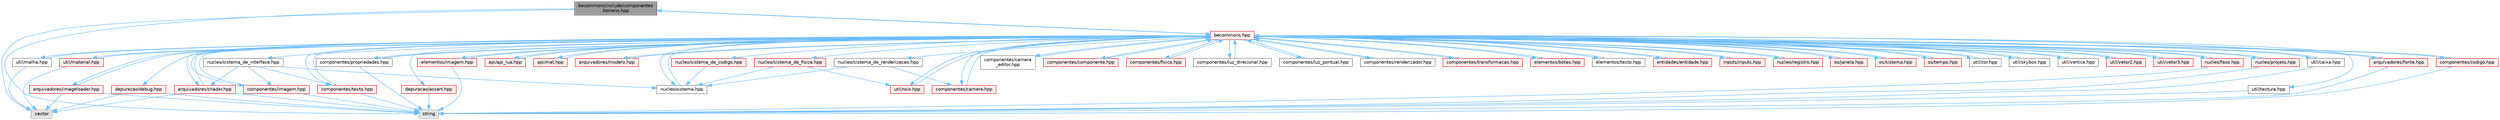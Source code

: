 digraph "becommons/include/componentes/terreno.hpp"
{
 // LATEX_PDF_SIZE
  bgcolor="transparent";
  edge [fontname=Helvetica,fontsize=10,labelfontname=Helvetica,labelfontsize=10];
  node [fontname=Helvetica,fontsize=10,shape=box,height=0.2,width=0.4];
  Node1 [id="Node000001",label="becommons/include/componentes\l/terreno.hpp",height=0.2,width=0.4,color="gray40", fillcolor="grey60", style="filled", fontcolor="black",tooltip=" "];
  Node1 -> Node2 [id="edge1_Node000001_Node000002",color="steelblue1",style="solid",tooltip=" "];
  Node2 [id="Node000002",label="vector",height=0.2,width=0.4,color="grey60", fillcolor="#E0E0E0", style="filled",tooltip=" "];
  Node1 -> Node3 [id="edge2_Node000001_Node000003",color="steelblue1",style="solid",tooltip=" "];
  Node3 [id="Node000003",label="string",height=0.2,width=0.4,color="grey60", fillcolor="#E0E0E0", style="filled",tooltip=" "];
  Node1 -> Node4 [id="edge3_Node000001_Node000004",color="steelblue1",style="solid",tooltip=" "];
  Node4 [id="Node000004",label="becommons.hpp",height=0.2,width=0.4,color="red", fillcolor="#FFF0F0", style="filled",URL="$becommons_8hpp.html",tooltip=" "];
  Node4 -> Node5 [id="edge4_Node000004_Node000005",color="steelblue1",style="solid",tooltip=" "];
  Node5 [id="Node000005",label="api/api_lua.hpp",height=0.2,width=0.4,color="red", fillcolor="#FFF0F0", style="filled",URL="$api__lua_8hpp.html",tooltip="Gerencia a configuração do luabridge para api lua."];
  Node5 -> Node4 [id="edge5_Node000005_Node000004",color="steelblue1",style="solid",tooltip=" "];
  Node4 -> Node10 [id="edge6_Node000004_Node000010",color="steelblue1",style="solid",tooltip=" "];
  Node10 [id="Node000010",label="api/mat.hpp",height=0.2,width=0.4,color="red", fillcolor="#FFF0F0", style="filled",URL="$mat_8hpp.html",tooltip="Gerencia funçoes matemáticas."];
  Node10 -> Node4 [id="edge7_Node000010_Node000004",color="steelblue1",style="solid",tooltip=" "];
  Node4 -> Node13 [id="edge8_Node000004_Node000013",color="steelblue1",style="solid",tooltip=" "];
  Node13 [id="Node000013",label="arquivadores/fonte.hpp",height=0.2,width=0.4,color="red", fillcolor="#FFF0F0", style="filled",URL="$fonte_8hpp.html",tooltip="Define estruturas básicas para renderização de textos."];
  Node13 -> Node3 [id="edge9_Node000013_Node000003",color="steelblue1",style="solid",tooltip=" "];
  Node13 -> Node4 [id="edge10_Node000013_Node000004",color="steelblue1",style="solid",tooltip=" "];
  Node4 -> Node17 [id="edge11_Node000004_Node000017",color="steelblue1",style="solid",tooltip=" "];
  Node17 [id="Node000017",label="arquivadores/imageloader.hpp",height=0.2,width=0.4,color="red", fillcolor="#FFF0F0", style="filled",URL="$imageloader_8hpp.html",tooltip="Gerencia as imagems/texturas carregadas na engine."];
  Node17 -> Node3 [id="edge12_Node000017_Node000003",color="steelblue1",style="solid",tooltip=" "];
  Node17 -> Node2 [id="edge13_Node000017_Node000002",color="steelblue1",style="solid",tooltip=" "];
  Node17 -> Node4 [id="edge14_Node000017_Node000004",color="steelblue1",style="solid",tooltip=" "];
  Node4 -> Node22 [id="edge15_Node000004_Node000022",color="steelblue1",style="solid",tooltip=" "];
  Node22 [id="Node000022",label="arquivadores/modelo.hpp",height=0.2,width=0.4,color="red", fillcolor="#FFF0F0", style="filled",URL="$modelo_8hpp.html",tooltip="Carrega um modelo usando a biblioteca assimp com base em um diretório."];
  Node22 -> Node4 [id="edge16_Node000022_Node000004",color="steelblue1",style="solid",tooltip=" "];
  Node4 -> Node24 [id="edge17_Node000004_Node000024",color="steelblue1",style="solid",tooltip=" "];
  Node24 [id="Node000024",label="arquivadores/shader.hpp",height=0.2,width=0.4,color="red", fillcolor="#FFF0F0", style="filled",URL="$shader_8hpp.html",tooltip="Gerencia os shaders GLSL."];
  Node24 -> Node3 [id="edge18_Node000024_Node000003",color="steelblue1",style="solid",tooltip=" "];
  Node24 -> Node2 [id="edge19_Node000024_Node000002",color="steelblue1",style="solid",tooltip=" "];
  Node24 -> Node4 [id="edge20_Node000024_Node000004",color="steelblue1",style="solid",tooltip=" "];
  Node4 -> Node30 [id="edge21_Node000004_Node000030",color="steelblue1",style="solid",tooltip=" "];
  Node30 [id="Node000030",label="componentes/camera.hpp",height=0.2,width=0.4,color="red", fillcolor="#FFF0F0", style="filled",URL="$camera_8hpp.html",tooltip="Estrutura básica de câmera."];
  Node30 -> Node4 [id="edge22_Node000030_Node000004",color="steelblue1",style="solid",tooltip=" "];
  Node4 -> Node33 [id="edge23_Node000004_Node000033",color="steelblue1",style="solid",tooltip=" "];
  Node33 [id="Node000033",label="componentes/camera\l_editor.hpp",height=0.2,width=0.4,color="grey40", fillcolor="white", style="filled",URL="$camera__editor_8hpp.html",tooltip=" "];
  Node33 -> Node4 [id="edge24_Node000033_Node000004",color="steelblue1",style="solid",tooltip=" "];
  Node4 -> Node34 [id="edge25_Node000004_Node000034",color="steelblue1",style="solid",tooltip=" "];
  Node34 [id="Node000034",label="componentes/codigo.hpp",height=0.2,width=0.4,color="red", fillcolor="#FFF0F0", style="filled",URL="$codigo_8hpp.html",tooltip="Componente de código para entidades ECS."];
  Node34 -> Node3 [id="edge26_Node000034_Node000003",color="steelblue1",style="solid",tooltip=" "];
  Node34 -> Node4 [id="edge27_Node000034_Node000004",color="steelblue1",style="solid",tooltip=" "];
  Node4 -> Node36 [id="edge28_Node000004_Node000036",color="steelblue1",style="solid",tooltip=" "];
  Node36 [id="Node000036",label="componentes/componente.hpp",height=0.2,width=0.4,color="red", fillcolor="#FFF0F0", style="filled",URL="$componente_8hpp.html",tooltip="Estrutura base para componetes."];
  Node36 -> Node4 [id="edge29_Node000036_Node000004",color="steelblue1",style="solid",tooltip=" "];
  Node4 -> Node41 [id="edge30_Node000004_Node000041",color="steelblue1",style="solid",tooltip=" "];
  Node41 [id="Node000041",label="componentes/fisica.hpp",height=0.2,width=0.4,color="red", fillcolor="#FFF0F0", style="filled",URL="$fisica_8hpp.html",tooltip="Componente de física para entidades ECS."];
  Node41 -> Node4 [id="edge31_Node000041_Node000004",color="steelblue1",style="solid",tooltip=" "];
  Node4 -> Node42 [id="edge32_Node000004_Node000042",color="steelblue1",style="solid",tooltip=" "];
  Node42 [id="Node000042",label="componentes/imagem.hpp",height=0.2,width=0.4,color="red", fillcolor="#FFF0F0", style="filled",URL="$componentes_2imagem_8hpp.html",tooltip=" "];
  Node42 -> Node3 [id="edge33_Node000042_Node000003",color="steelblue1",style="solid",tooltip=" "];
  Node42 -> Node4 [id="edge34_Node000042_Node000004",color="steelblue1",style="solid",tooltip=" "];
  Node4 -> Node43 [id="edge35_Node000004_Node000043",color="steelblue1",style="solid",tooltip=" "];
  Node43 [id="Node000043",label="componentes/luz_direcional.hpp",height=0.2,width=0.4,color="grey40", fillcolor="white", style="filled",URL="$luz__direcional_8hpp.html",tooltip=" "];
  Node43 -> Node4 [id="edge36_Node000043_Node000004",color="steelblue1",style="solid",tooltip=" "];
  Node4 -> Node44 [id="edge37_Node000004_Node000044",color="steelblue1",style="solid",tooltip=" "];
  Node44 [id="Node000044",label="componentes/luz_pontual.hpp",height=0.2,width=0.4,color="grey40", fillcolor="white", style="filled",URL="$luz__pontual_8hpp.html",tooltip=" "];
  Node44 -> Node4 [id="edge38_Node000044_Node000004",color="steelblue1",style="solid",tooltip=" "];
  Node4 -> Node45 [id="edge39_Node000004_Node000045",color="steelblue1",style="solid",tooltip=" "];
  Node45 [id="Node000045",label="componentes/propriedades.hpp",height=0.2,width=0.4,color="grey40", fillcolor="white", style="filled",URL="$propriedades_8hpp.html",tooltip=" "];
  Node45 -> Node3 [id="edge40_Node000045_Node000003",color="steelblue1",style="solid",tooltip=" "];
  Node45 -> Node4 [id="edge41_Node000045_Node000004",color="steelblue1",style="solid",tooltip=" "];
  Node4 -> Node46 [id="edge42_Node000004_Node000046",color="steelblue1",style="solid",tooltip=" "];
  Node46 [id="Node000046",label="componentes/renderizador.hpp",height=0.2,width=0.4,color="grey40", fillcolor="white", style="filled",URL="$renderizador_8hpp.html",tooltip=" "];
  Node46 -> Node4 [id="edge43_Node000046_Node000004",color="steelblue1",style="solid",tooltip=" "];
  Node4 -> Node1 [id="edge44_Node000004_Node000001",color="steelblue1",style="solid",tooltip=" "];
  Node4 -> Node47 [id="edge45_Node000004_Node000047",color="steelblue1",style="solid",tooltip=" "];
  Node47 [id="Node000047",label="componentes/texto.hpp",height=0.2,width=0.4,color="red", fillcolor="#FFF0F0", style="filled",URL="$componentes_2texto_8hpp.html",tooltip=" "];
  Node47 -> Node3 [id="edge46_Node000047_Node000003",color="steelblue1",style="solid",tooltip=" "];
  Node47 -> Node4 [id="edge47_Node000047_Node000004",color="steelblue1",style="solid",tooltip=" "];
  Node4 -> Node48 [id="edge48_Node000004_Node000048",color="steelblue1",style="solid",tooltip=" "];
  Node48 [id="Node000048",label="componentes/transformacao.hpp",height=0.2,width=0.4,color="red", fillcolor="#FFF0F0", style="filled",URL="$transformacao_8hpp.html",tooltip="Calcula a mtriz de modelo para um objeto 3d qualquer."];
  Node48 -> Node4 [id="edge49_Node000048_Node000004",color="steelblue1",style="solid",tooltip=" "];
  Node4 -> Node52 [id="edge50_Node000004_Node000052",color="steelblue1",style="solid",tooltip=" "];
  Node52 [id="Node000052",label="depuracao/debug.hpp",height=0.2,width=0.4,color="red", fillcolor="#FFF0F0", style="filled",URL="$debug_8hpp.html",tooltip=" "];
  Node52 -> Node2 [id="edge51_Node000052_Node000002",color="steelblue1",style="solid",tooltip=" "];
  Node52 -> Node3 [id="edge52_Node000052_Node000003",color="steelblue1",style="solid",tooltip=" "];
  Node4 -> Node53 [id="edge53_Node000004_Node000053",color="steelblue1",style="solid",tooltip=" "];
  Node53 [id="Node000053",label="depuracao/assert.hpp",height=0.2,width=0.4,color="red", fillcolor="#FFF0F0", style="filled",URL="$assert_8hpp.html",tooltip=" "];
  Node53 -> Node3 [id="edge54_Node000053_Node000003",color="steelblue1",style="solid",tooltip=" "];
  Node4 -> Node56 [id="edge55_Node000004_Node000056",color="steelblue1",style="solid",tooltip=" "];
  Node56 [id="Node000056",label="elementos/botao.hpp",height=0.2,width=0.4,color="red", fillcolor="#FFF0F0", style="filled",URL="$botao_8hpp.html",tooltip=" "];
  Node56 -> Node4 [id="edge56_Node000056_Node000004",color="steelblue1",style="solid",tooltip=" "];
  Node4 -> Node58 [id="edge57_Node000004_Node000058",color="steelblue1",style="solid",tooltip=" "];
  Node58 [id="Node000058",label="elementos/imagem.hpp",height=0.2,width=0.4,color="red", fillcolor="#FFF0F0", style="filled",URL="$elementos_2imagem_8hpp.html",tooltip="Gerencia a configuração do luabridge para api lua."];
  Node58 -> Node3 [id="edge58_Node000058_Node000003",color="steelblue1",style="solid",tooltip=" "];
  Node58 -> Node4 [id="edge59_Node000058_Node000004",color="steelblue1",style="solid",tooltip=" "];
  Node4 -> Node59 [id="edge60_Node000004_Node000059",color="steelblue1",style="solid",tooltip=" "];
  Node59 [id="Node000059",label="elementos/texto.hpp",height=0.2,width=0.4,color="grey40", fillcolor="white", style="filled",URL="$elementos_2texto_8hpp.html",tooltip=" "];
  Node59 -> Node4 [id="edge61_Node000059_Node000004",color="steelblue1",style="solid",tooltip=" "];
  Node4 -> Node60 [id="edge62_Node000004_Node000060",color="steelblue1",style="solid",tooltip=" "];
  Node60 [id="Node000060",label="entidades/entidade.hpp",height=0.2,width=0.4,color="red", fillcolor="#FFF0F0", style="filled",URL="$entidade_8hpp.html",tooltip="Inclusoes e defini��es relacionadas � entidade."];
  Node60 -> Node4 [id="edge63_Node000060_Node000004",color="steelblue1",style="solid",tooltip=" "];
  Node4 -> Node61 [id="edge64_Node000004_Node000061",color="steelblue1",style="solid",tooltip=" "];
  Node61 [id="Node000061",label="inputs/inputs.hpp",height=0.2,width=0.4,color="red", fillcolor="#FFF0F0", style="filled",URL="$inputs_8hpp.html",tooltip=" "];
  Node61 -> Node4 [id="edge65_Node000061_Node000004",color="steelblue1",style="solid",tooltip=" "];
  Node4 -> Node62 [id="edge66_Node000004_Node000062",color="steelblue1",style="solid",tooltip=" "];
  Node62 [id="Node000062",label="nucleo/fase.hpp",height=0.2,width=0.4,color="red", fillcolor="#FFF0F0", style="filled",URL="$fase_8hpp.html",tooltip="Gerencia sistemas numa fase."];
  Node62 -> Node3 [id="edge67_Node000062_Node000003",color="steelblue1",style="solid",tooltip=" "];
  Node62 -> Node4 [id="edge68_Node000062_Node000004",color="steelblue1",style="solid",tooltip=" "];
  Node4 -> Node63 [id="edge69_Node000004_Node000063",color="steelblue1",style="solid",tooltip=" "];
  Node63 [id="Node000063",label="nucleo/projeto.hpp",height=0.2,width=0.4,color="red", fillcolor="#FFF0F0", style="filled",URL="$projeto_8hpp.html",tooltip="Gerencia configurações do projeto."];
  Node63 -> Node3 [id="edge70_Node000063_Node000003",color="steelblue1",style="solid",tooltip=" "];
  Node63 -> Node4 [id="edge71_Node000063_Node000004",color="steelblue1",style="solid",tooltip=" "];
  Node4 -> Node64 [id="edge72_Node000004_Node000064",color="steelblue1",style="solid",tooltip=" "];
  Node64 [id="Node000064",label="nucleo/registro.hpp",height=0.2,width=0.4,color="red", fillcolor="#FFF0F0", style="filled",URL="$registro_8hpp.html",tooltip="Inclusoes e definições relacionadas à registro."];
  Node64 -> Node4 [id="edge73_Node000064_Node000004",color="steelblue1",style="solid",tooltip=" "];
  Node4 -> Node66 [id="edge74_Node000004_Node000066",color="steelblue1",style="solid",tooltip=" "];
  Node66 [id="Node000066",label="nucleo/sistema.hpp",height=0.2,width=0.4,color="grey40", fillcolor="white", style="filled",URL="$nucleo_2sistema_8hpp.html",tooltip=" "];
  Node66 -> Node4 [id="edge75_Node000066_Node000004",color="steelblue1",style="solid",tooltip=" "];
  Node4 -> Node67 [id="edge76_Node000004_Node000067",color="steelblue1",style="solid",tooltip=" "];
  Node67 [id="Node000067",label="nucleo/sistema_de_codigo.hpp",height=0.2,width=0.4,color="red", fillcolor="#FFF0F0", style="filled",URL="$sistema__de__codigo_8hpp.html",tooltip=" "];
  Node67 -> Node66 [id="edge77_Node000067_Node000066",color="steelblue1",style="solid",tooltip=" "];
  Node4 -> Node70 [id="edge78_Node000004_Node000070",color="steelblue1",style="solid",tooltip=" "];
  Node70 [id="Node000070",label="nucleo/sistema_de_fisica.hpp",height=0.2,width=0.4,color="red", fillcolor="#FFF0F0", style="filled",URL="$sistema__de__fisica_8hpp.html",tooltip="Gerencia a fisica de jogo com o bullet3."];
  Node70 -> Node66 [id="edge79_Node000070_Node000066",color="steelblue1",style="solid",tooltip=" "];
  Node70 -> Node71 [id="edge80_Node000070_Node000071",color="steelblue1",style="solid",tooltip=" "];
  Node71 [id="Node000071",label="util/raio.hpp",height=0.2,width=0.4,color="red", fillcolor="#FFF0F0", style="filled",URL="$raio_8hpp.html",tooltip=" "];
  Node71 -> Node4 [id="edge81_Node000071_Node000004",color="steelblue1",style="solid",tooltip=" "];
  Node4 -> Node72 [id="edge82_Node000004_Node000072",color="steelblue1",style="solid",tooltip=" "];
  Node72 [id="Node000072",label="nucleo/sistema_de_interface.hpp",height=0.2,width=0.4,color="grey40", fillcolor="white", style="filled",URL="$sistema__de__interface_8hpp.html",tooltip=" "];
  Node72 -> Node66 [id="edge83_Node000072_Node000066",color="steelblue1",style="solid",tooltip=" "];
  Node72 -> Node24 [id="edge84_Node000072_Node000024",color="steelblue1",style="solid",tooltip=" "];
  Node72 -> Node47 [id="edge85_Node000072_Node000047",color="steelblue1",style="solid",tooltip=" "];
  Node72 -> Node42 [id="edge86_Node000072_Node000042",color="steelblue1",style="solid",tooltip=" "];
  Node4 -> Node73 [id="edge87_Node000004_Node000073",color="steelblue1",style="solid",tooltip=" "];
  Node73 [id="Node000073",label="nucleo/sistema_de_renderizacao.hpp",height=0.2,width=0.4,color="grey40", fillcolor="white", style="filled",URL="$sistema__de__renderizacao_8hpp.html",tooltip="Gerencia a renderizacao."];
  Node73 -> Node66 [id="edge88_Node000073_Node000066",color="steelblue1",style="solid",tooltip=" "];
  Node73 -> Node30 [id="edge89_Node000073_Node000030",color="steelblue1",style="solid",tooltip=" "];
  Node4 -> Node74 [id="edge90_Node000004_Node000074",color="steelblue1",style="solid",tooltip=" "];
  Node74 [id="Node000074",label="os/janela.hpp",height=0.2,width=0.4,color="red", fillcolor="#FFF0F0", style="filled",URL="$janela_8hpp.html",tooltip="Inicia e gerencia janela glfw."];
  Node74 -> Node4 [id="edge91_Node000074_Node000004",color="steelblue1",style="solid",tooltip=" "];
  Node4 -> Node75 [id="edge92_Node000004_Node000075",color="steelblue1",style="solid",tooltip=" "];
  Node75 [id="Node000075",label="os/sistema.hpp",height=0.2,width=0.4,color="red", fillcolor="#FFF0F0", style="filled",URL="$os_2sistema_8hpp.html",tooltip="funçoes do sistema"];
  Node75 -> Node4 [id="edge93_Node000075_Node000004",color="steelblue1",style="solid",tooltip=" "];
  Node4 -> Node78 [id="edge94_Node000004_Node000078",color="steelblue1",style="solid",tooltip=" "];
  Node78 [id="Node000078",label="os/tempo.hpp",height=0.2,width=0.4,color="red", fillcolor="#FFF0F0", style="filled",URL="$tempo_8hpp.html",tooltip="Inicia e gerencia o tempo."];
  Node78 -> Node4 [id="edge95_Node000078_Node000004",color="steelblue1",style="solid",tooltip=" "];
  Node4 -> Node80 [id="edge96_Node000004_Node000080",color="steelblue1",style="solid",tooltip=" "];
  Node80 [id="Node000080",label="util/caixa.hpp",height=0.2,width=0.4,color="grey40", fillcolor="white", style="filled",URL="$caixa_8hpp.html",tooltip=" "];
  Node80 -> Node3 [id="edge97_Node000080_Node000003",color="steelblue1",style="solid",tooltip=" "];
  Node80 -> Node4 [id="edge98_Node000080_Node000004",color="steelblue1",style="solid",tooltip=" "];
  Node4 -> Node81 [id="edge99_Node000004_Node000081",color="steelblue1",style="solid",tooltip=" "];
  Node81 [id="Node000081",label="util/cor.hpp",height=0.2,width=0.4,color="grey40", fillcolor="white", style="filled",URL="$cor_8hpp.html",tooltip=" "];
  Node81 -> Node4 [id="edge100_Node000081_Node000004",color="steelblue1",style="solid",tooltip=" "];
  Node4 -> Node82 [id="edge101_Node000004_Node000082",color="steelblue1",style="solid",tooltip=" "];
  Node82 [id="Node000082",label="util/malha.hpp",height=0.2,width=0.4,color="grey40", fillcolor="white", style="filled",URL="$malha_8hpp.html",tooltip=" "];
  Node82 -> Node2 [id="edge102_Node000082_Node000002",color="steelblue1",style="solid",tooltip=" "];
  Node82 -> Node4 [id="edge103_Node000082_Node000004",color="steelblue1",style="solid",tooltip=" "];
  Node4 -> Node83 [id="edge104_Node000004_Node000083",color="steelblue1",style="solid",tooltip=" "];
  Node83 [id="Node000083",label="util/material.hpp",height=0.2,width=0.4,color="red", fillcolor="#FFF0F0", style="filled",URL="$material_8hpp.html",tooltip=" "];
  Node83 -> Node2 [id="edge105_Node000083_Node000002",color="steelblue1",style="solid",tooltip=" "];
  Node83 -> Node4 [id="edge106_Node000083_Node000004",color="steelblue1",style="solid",tooltip=" "];
  Node4 -> Node71 [id="edge107_Node000004_Node000071",color="steelblue1",style="solid",tooltip=" "];
  Node4 -> Node84 [id="edge108_Node000004_Node000084",color="steelblue1",style="solid",tooltip=" "];
  Node84 [id="Node000084",label="util/skybox.hpp",height=0.2,width=0.4,color="grey40", fillcolor="white", style="filled",URL="$skybox_8hpp.html",tooltip=" "];
  Node84 -> Node4 [id="edge109_Node000084_Node000004",color="steelblue1",style="solid",tooltip=" "];
  Node4 -> Node85 [id="edge110_Node000004_Node000085",color="steelblue1",style="solid",tooltip=" "];
  Node85 [id="Node000085",label="util/vertice.hpp",height=0.2,width=0.4,color="grey40", fillcolor="white", style="filled",URL="$vertice_8hpp.html",tooltip=" "];
  Node85 -> Node4 [id="edge111_Node000085_Node000004",color="steelblue1",style="solid",tooltip=" "];
  Node4 -> Node86 [id="edge112_Node000004_Node000086",color="steelblue1",style="solid",tooltip=" "];
  Node86 [id="Node000086",label="util/textura.hpp",height=0.2,width=0.4,color="grey40", fillcolor="white", style="filled",URL="$textura_8hpp.html",tooltip=" "];
  Node86 -> Node3 [id="edge113_Node000086_Node000003",color="steelblue1",style="solid",tooltip=" "];
  Node4 -> Node87 [id="edge114_Node000004_Node000087",color="steelblue1",style="solid",tooltip=" "];
  Node87 [id="Node000087",label="util/vetor2.hpp",height=0.2,width=0.4,color="red", fillcolor="#FFF0F0", style="filled",URL="$vetor2_8hpp.html",tooltip=" "];
  Node87 -> Node4 [id="edge115_Node000087_Node000004",color="steelblue1",style="solid",tooltip=" "];
  Node4 -> Node88 [id="edge116_Node000004_Node000088",color="steelblue1",style="solid",tooltip=" "];
  Node88 [id="Node000088",label="util/vetor3.hpp",height=0.2,width=0.4,color="red", fillcolor="#FFF0F0", style="filled",URL="$vetor3_8hpp.html",tooltip=" "];
  Node88 -> Node4 [id="edge117_Node000088_Node000004",color="steelblue1",style="solid",tooltip=" "];
}
